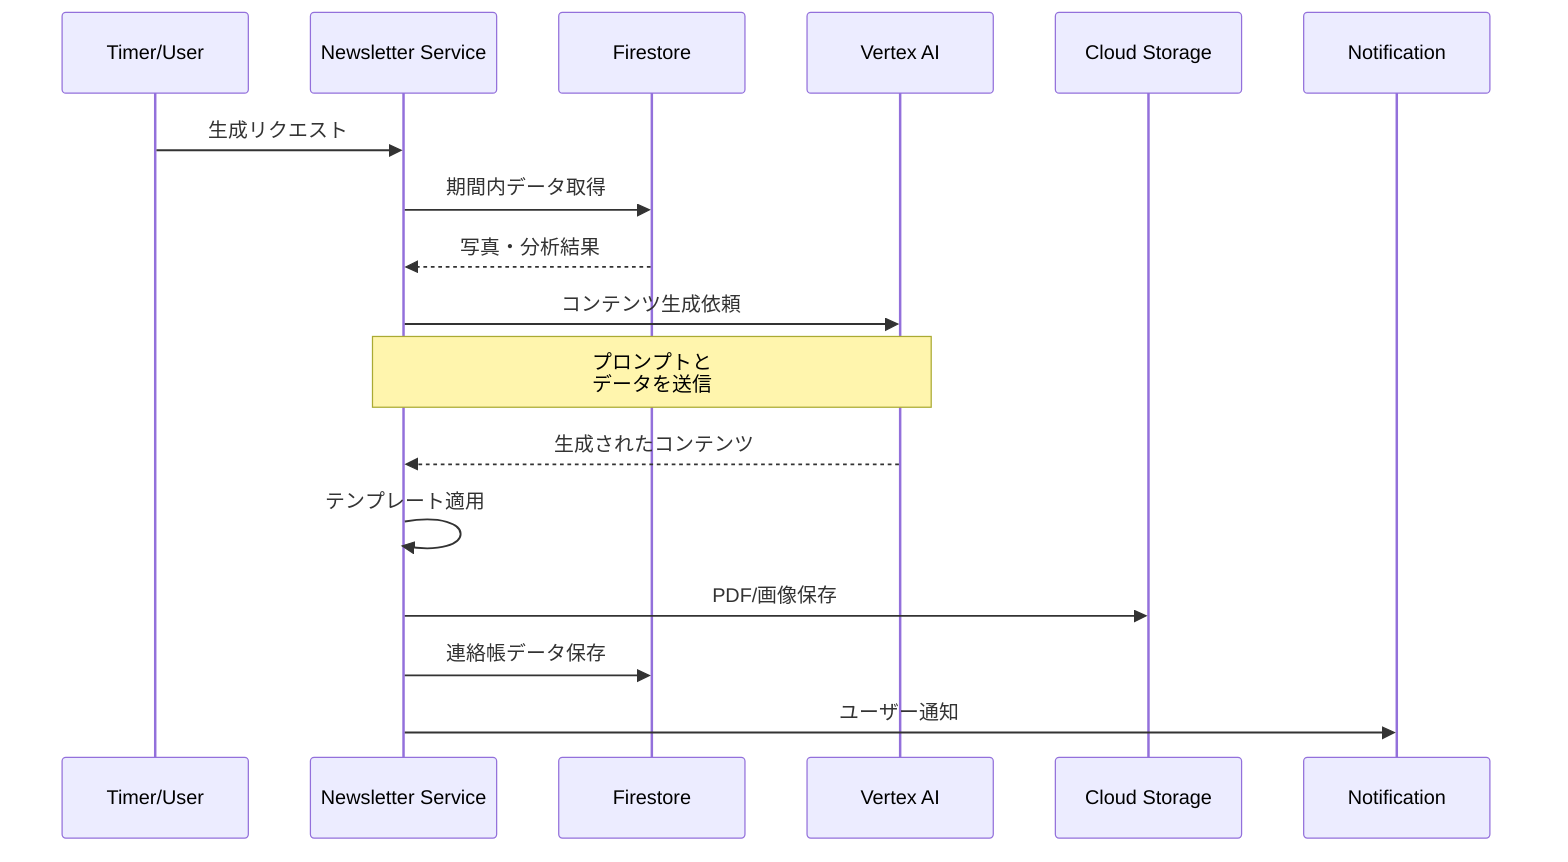 sequenceDiagram
    participant T as Timer/User
    participant NS as Newsletter Service
    participant FS as Firestore
    participant VAI as Vertex AI
    participant CS as Cloud Storage
    participant N as Notification
    
    T->>NS: 生成リクエスト
    NS->>FS: 期間内データ取得
    FS-->>NS: 写真・分析結果
    NS->>VAI: コンテンツ生成依頼
    Note over NS,VAI: プロンプトと<br/>データを送信
    VAI-->>NS: 生成されたコンテンツ
    NS->>NS: テンプレート適用
    NS->>CS: PDF/画像保存
    NS->>FS: 連絡帳データ保存
    NS->>N: ユーザー通知